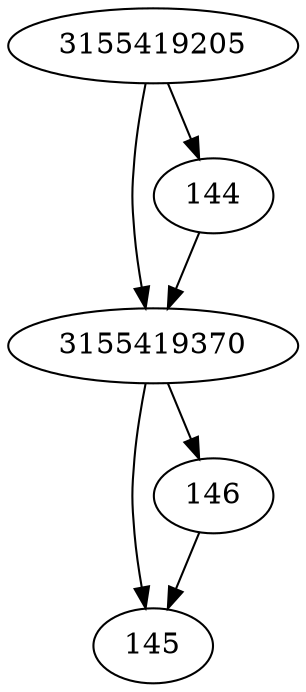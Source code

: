 strict digraph  {
3155419205;
3155419370;
144;
145;
146;
3155419205 -> 3155419370;
3155419205 -> 144;
3155419370 -> 145;
3155419370 -> 146;
144 -> 3155419370;
146 -> 145;
}
